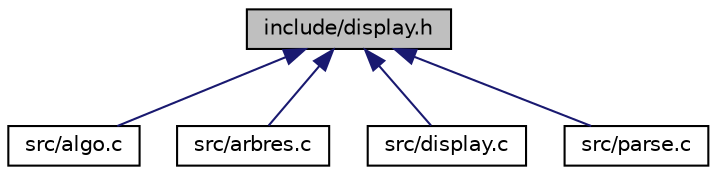 digraph "include/display.h"
{
 // LATEX_PDF_SIZE
  edge [fontname="Helvetica",fontsize="10",labelfontname="Helvetica",labelfontsize="10"];
  node [fontname="Helvetica",fontsize="10",shape=record];
  Node1 [label="include/display.h",height=0.2,width=0.4,color="black", fillcolor="grey75", style="filled", fontcolor="black",tooltip=" "];
  Node1 -> Node2 [dir="back",color="midnightblue",fontsize="10",style="solid",fontname="Helvetica"];
  Node2 [label="src/algo.c",height=0.2,width=0.4,color="black", fillcolor="white", style="filled",URL="$algo_8c.html",tooltip=" "];
  Node1 -> Node3 [dir="back",color="midnightblue",fontsize="10",style="solid",fontname="Helvetica"];
  Node3 [label="src/arbres.c",height=0.2,width=0.4,color="black", fillcolor="white", style="filled",URL="$arbres_8c.html",tooltip=" "];
  Node1 -> Node4 [dir="back",color="midnightblue",fontsize="10",style="solid",fontname="Helvetica"];
  Node4 [label="src/display.c",height=0.2,width=0.4,color="black", fillcolor="white", style="filled",URL="$display_8c.html",tooltip=" "];
  Node1 -> Node5 [dir="back",color="midnightblue",fontsize="10",style="solid",fontname="Helvetica"];
  Node5 [label="src/parse.c",height=0.2,width=0.4,color="black", fillcolor="white", style="filled",URL="$parse_8c.html",tooltip=" "];
}
